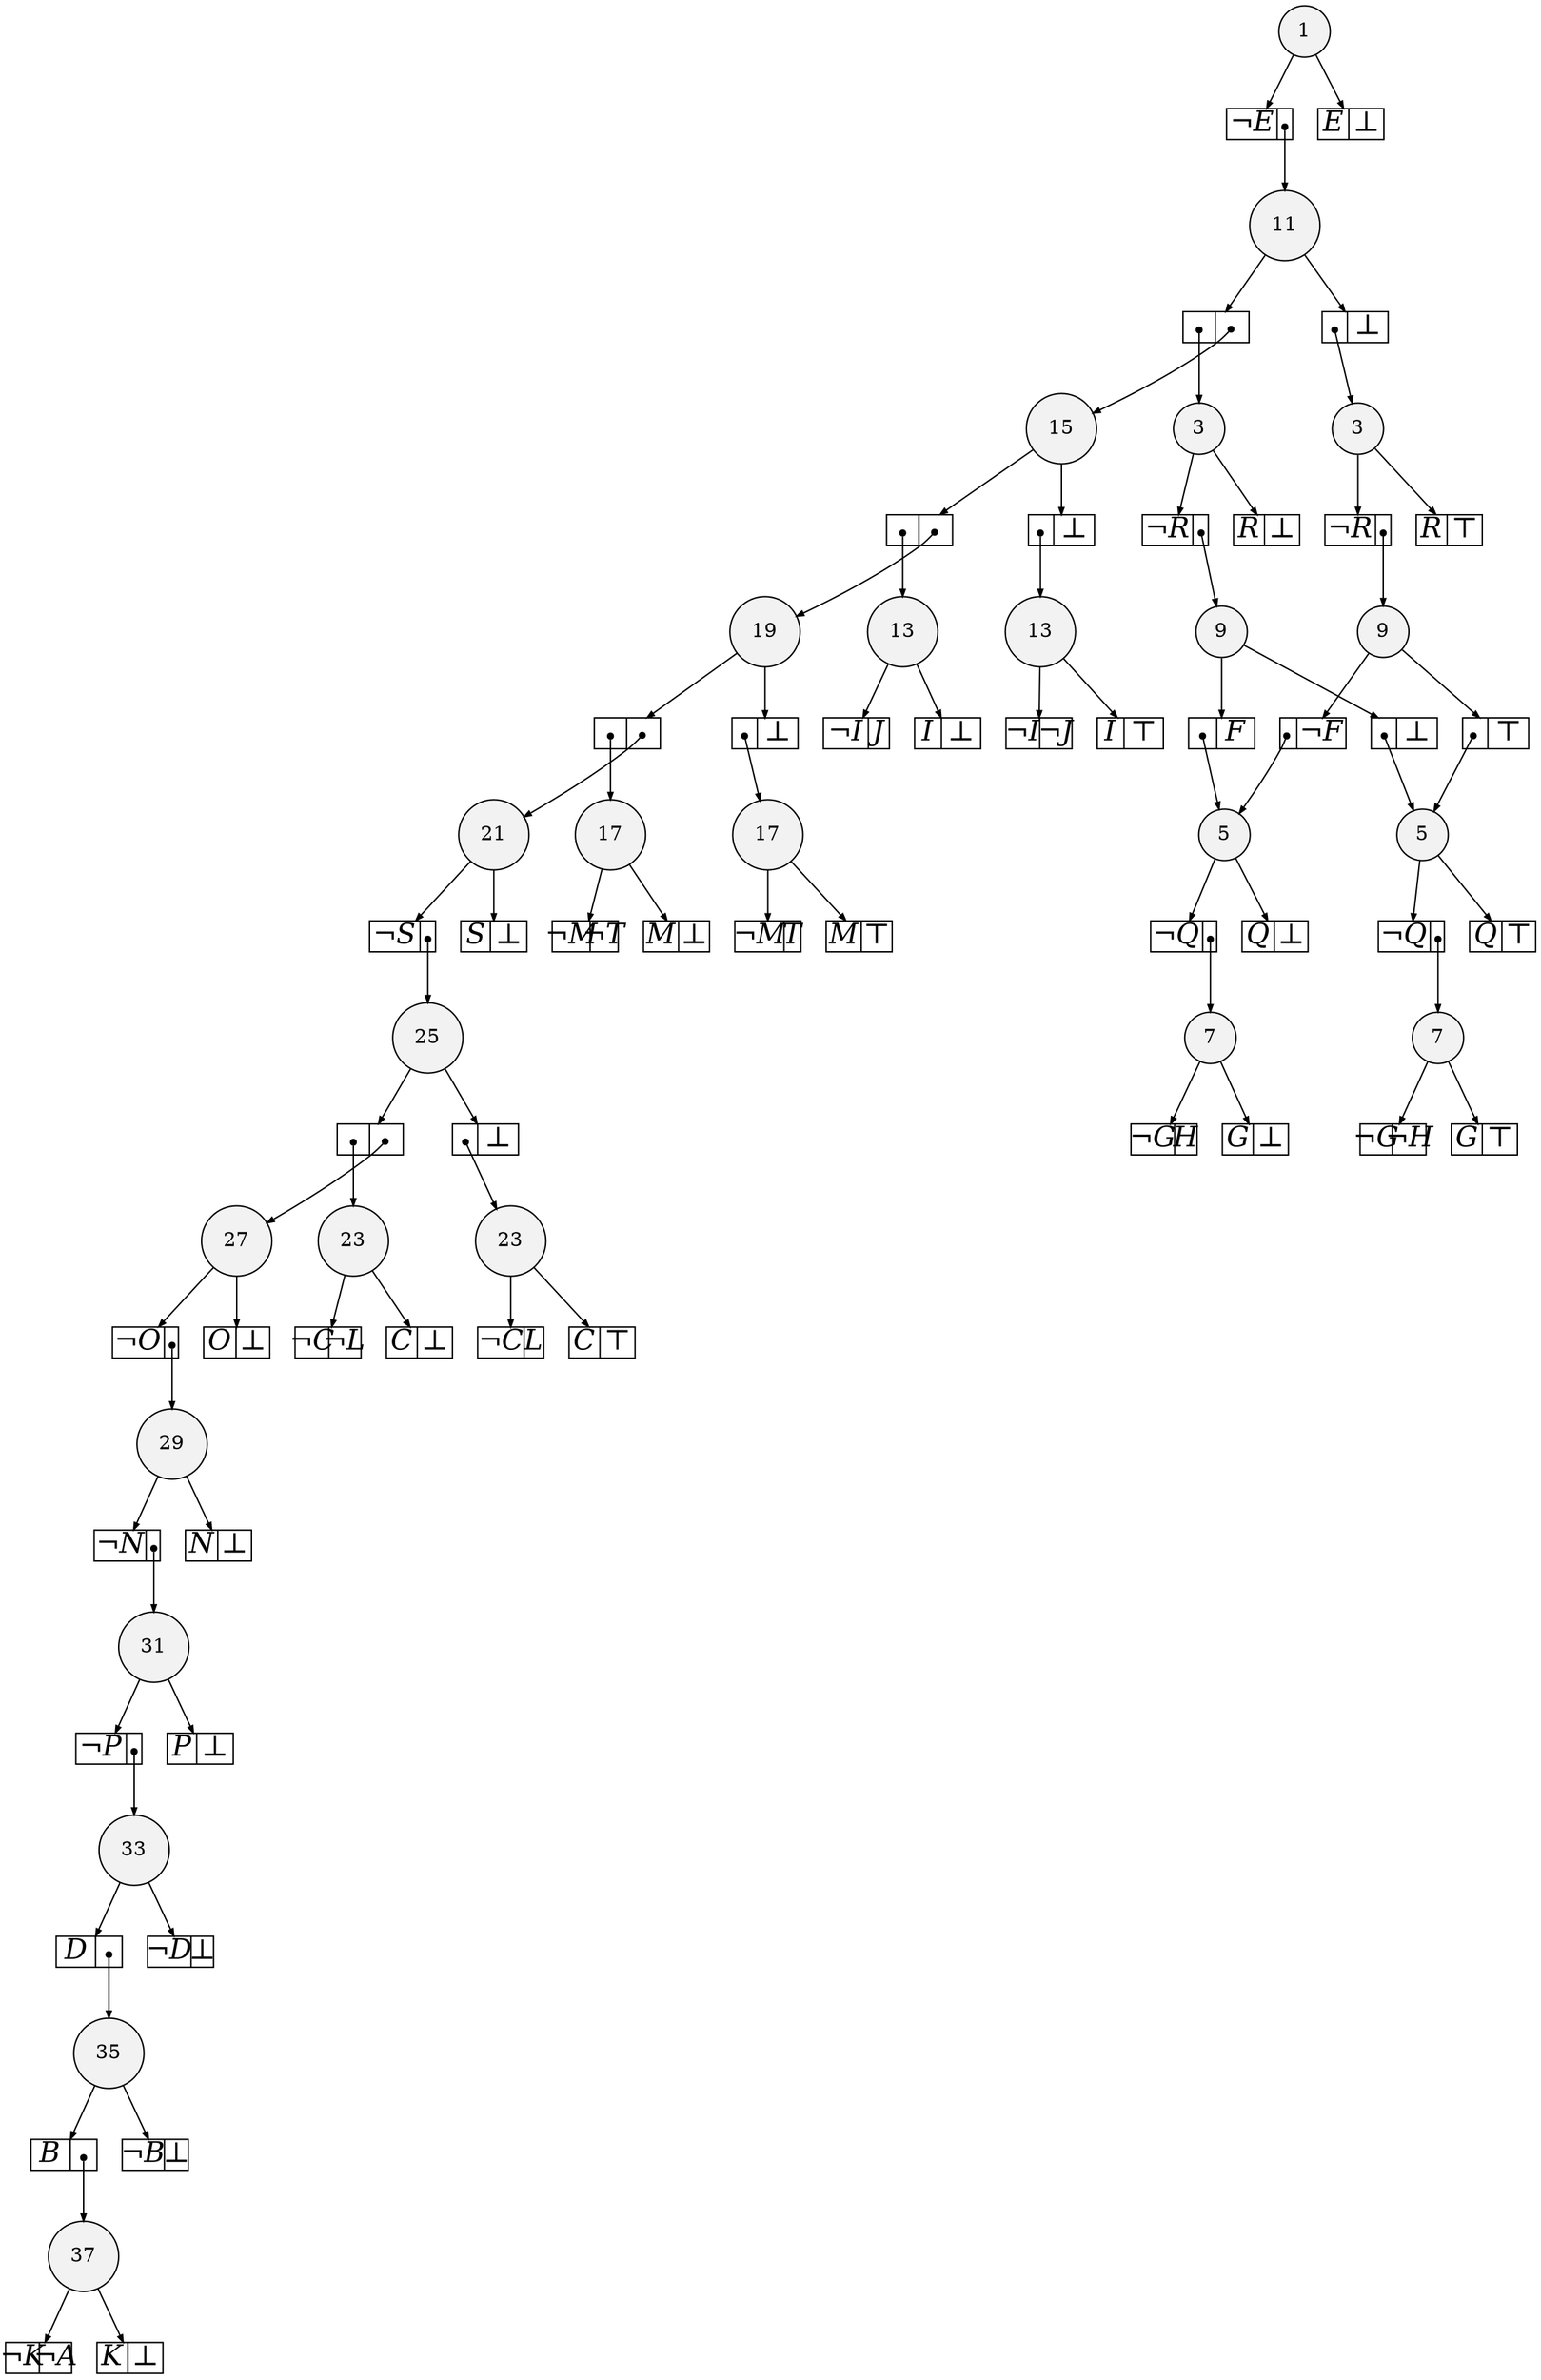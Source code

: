 
digraph sdd {

overlap=false

{rank=same; n1025 }
{rank=same; n4445 }
{rank=same; n7606 }
{rank=same; n7633 }
{rank=same; n7857 }
{rank=same; n7858 }
{rank=same; n7860 }
{rank=same; n7809 n7859 }
{rank=same; n7861 }
{rank=same; n7863 }
{rank=same; n7826 n7862 }
{rank=same; n7865 }
{rank=same; n7375 n7864 }
{rank=same; n7876 }
{rank=same; n7855 n7871 }
{rank=same; n3727 n4710 }
{rank=same; n7852 n7853 }
{rank=same; n7856 n7872 }
{rank=same; n7886 }

n1025 [label= "37",style=filled,fillcolor=gray95,shape=circle,height=.25,width=.25]; 
n1025e0
      [label= "<L>&not;K|<R>&not;A",
      shape=record,
      fontsize=20,
      fontname="Times-Italic",
      fillcolor=white,
      style=filled,
      fixedsize=true,
      height=.30, 
      width=.65];

n1025->n1025e0 [arrowsize=.50];
n1025e1
      [label= "<L>K|<R>&#8869;",
      shape=record,
      fontsize=20,
      fontname="Times-Italic",
      fillcolor=white,
      style=filled,
      fixedsize=true,
      height=.30, 
      width=.65];

n1025->n1025e1 [arrowsize=.50];
n4445 [label= "35",style=filled,fillcolor=gray95,shape=circle,height=.25,width=.25]; 
n4445e0
      [label= "<L>B|<R>",
      shape=record,
      fontsize=20,
      fontname="Times-Italic",
      fillcolor=white,
      style=filled,
      fixedsize=true,
      height=.30, 
      width=.65];

n4445->n4445e0 [arrowsize=.50];
n4445e0:R:c->n1025 [arrowsize=.50,tailclip=false,arrowtail=dot,dir=both];
n4445e1
      [label= "<L>&not;B|<R>&#8869;",
      shape=record,
      fontsize=20,
      fontname="Times-Italic",
      fillcolor=white,
      style=filled,
      fixedsize=true,
      height=.30, 
      width=.65];

n4445->n4445e1 [arrowsize=.50];
n7606 [label= "33",style=filled,fillcolor=gray95,shape=circle,height=.25,width=.25]; 
n7606e0
      [label= "<L>D|<R>",
      shape=record,
      fontsize=20,
      fontname="Times-Italic",
      fillcolor=white,
      style=filled,
      fixedsize=true,
      height=.30, 
      width=.65];

n7606->n7606e0 [arrowsize=.50];
n7606e0:R:c->n4445 [arrowsize=.50,tailclip=false,arrowtail=dot,dir=both];
n7606e1
      [label= "<L>&not;D|<R>&#8869;",
      shape=record,
      fontsize=20,
      fontname="Times-Italic",
      fillcolor=white,
      style=filled,
      fixedsize=true,
      height=.30, 
      width=.65];

n7606->n7606e1 [arrowsize=.50];
n7633 [label= "31",style=filled,fillcolor=gray95,shape=circle,height=.25,width=.25]; 
n7633e0
      [label= "<L>&not;P|<R>",
      shape=record,
      fontsize=20,
      fontname="Times-Italic",
      fillcolor=white,
      style=filled,
      fixedsize=true,
      height=.30, 
      width=.65];

n7633->n7633e0 [arrowsize=.50];
n7633e0:R:c->n7606 [arrowsize=.50,tailclip=false,arrowtail=dot,dir=both];
n7633e1
      [label= "<L>P|<R>&#8869;",
      shape=record,
      fontsize=20,
      fontname="Times-Italic",
      fillcolor=white,
      style=filled,
      fixedsize=true,
      height=.30, 
      width=.65];

n7633->n7633e1 [arrowsize=.50];
n7857 [label= "29",style=filled,fillcolor=gray95,shape=circle,height=.25,width=.25]; 
n7857e0
      [label= "<L>&not;N|<R>",
      shape=record,
      fontsize=20,
      fontname="Times-Italic",
      fillcolor=white,
      style=filled,
      fixedsize=true,
      height=.30, 
      width=.65];

n7857->n7857e0 [arrowsize=.50];
n7857e0:R:c->n7633 [arrowsize=.50,tailclip=false,arrowtail=dot,dir=both];
n7857e1
      [label= "<L>N|<R>&#8869;",
      shape=record,
      fontsize=20,
      fontname="Times-Italic",
      fillcolor=white,
      style=filled,
      fixedsize=true,
      height=.30, 
      width=.65];

n7857->n7857e1 [arrowsize=.50];
n7858 [label= "27",style=filled,fillcolor=gray95,shape=circle,height=.25,width=.25]; 
n7858e0
      [label= "<L>&not;O|<R>",
      shape=record,
      fontsize=20,
      fontname="Times-Italic",
      fillcolor=white,
      style=filled,
      fixedsize=true,
      height=.30, 
      width=.65];

n7858->n7858e0 [arrowsize=.50];
n7858e0:R:c->n7857 [arrowsize=.50,tailclip=false,arrowtail=dot,dir=both];
n7858e1
      [label= "<L>O|<R>&#8869;",
      shape=record,
      fontsize=20,
      fontname="Times-Italic",
      fillcolor=white,
      style=filled,
      fixedsize=true,
      height=.30, 
      width=.65];

n7858->n7858e1 [arrowsize=.50];
n7860 [label= "25",style=filled,fillcolor=gray95,shape=circle,height=.25,width=.25]; 
n7860e0
      [label= "<L>|<R>",
      shape=record,
      fontsize=20,
      fontname="Times-Italic",
      fillcolor=white,
      style=filled,
      fixedsize=true,
      height=.30, 
      width=.65];

n7860->n7860e0 [arrowsize=.50];
n7860e0:L:c->n7809 [arrowsize=.50,tailclip=false,arrowtail=dot,dir=both];
n7860e0:R:c->n7858 [arrowsize=.50,tailclip=false,arrowtail=dot,dir=both];
n7860e1
      [label= "<L>|<R>&#8869;",
      shape=record,
      fontsize=20,
      fontname="Times-Italic",
      fillcolor=white,
      style=filled,
      fixedsize=true,
      height=.30, 
      width=.65];

n7860->n7860e1 [arrowsize=.50];
n7860e1:L:c->n7859 [arrowsize=.50,tailclip=false,arrowtail=dot,dir=both];
n7809 [label= "23",style=filled,fillcolor=gray95,shape=circle,height=.25,width=.25]; 
n7809e0
      [label= "<L>&not;C|<R>&not;L",
      shape=record,
      fontsize=20,
      fontname="Times-Italic",
      fillcolor=white,
      style=filled,
      fixedsize=true,
      height=.30, 
      width=.65];

n7809->n7809e0 [arrowsize=.50];
n7809e1
      [label= "<L>C|<R>&#8869;",
      shape=record,
      fontsize=20,
      fontname="Times-Italic",
      fillcolor=white,
      style=filled,
      fixedsize=true,
      height=.30, 
      width=.65];

n7809->n7809e1 [arrowsize=.50];
n7859 [label= "23",style=filled,fillcolor=gray95,shape=circle,height=.25,width=.25]; 
n7859e0
      [label= "<L>&not;C|<R>L",
      shape=record,
      fontsize=20,
      fontname="Times-Italic",
      fillcolor=white,
      style=filled,
      fixedsize=true,
      height=.30, 
      width=.65];

n7859->n7859e0 [arrowsize=.50];
n7859e1
      [label= "<L>C|<R>&#8868;",
      shape=record,
      fontsize=20,
      fontname="Times-Italic",
      fillcolor=white,
      style=filled,
      fixedsize=true,
      height=.30, 
      width=.65];

n7859->n7859e1 [arrowsize=.50];
n7861 [label= "21",style=filled,fillcolor=gray95,shape=circle,height=.25,width=.25]; 
n7861e0
      [label= "<L>&not;S|<R>",
      shape=record,
      fontsize=20,
      fontname="Times-Italic",
      fillcolor=white,
      style=filled,
      fixedsize=true,
      height=.30, 
      width=.65];

n7861->n7861e0 [arrowsize=.50];
n7861e0:R:c->n7860 [arrowsize=.50,tailclip=false,arrowtail=dot,dir=both];
n7861e1
      [label= "<L>S|<R>&#8869;",
      shape=record,
      fontsize=20,
      fontname="Times-Italic",
      fillcolor=white,
      style=filled,
      fixedsize=true,
      height=.30, 
      width=.65];

n7861->n7861e1 [arrowsize=.50];
n7863 [label= "19",style=filled,fillcolor=gray95,shape=circle,height=.25,width=.25]; 
n7863e0
      [label= "<L>|<R>",
      shape=record,
      fontsize=20,
      fontname="Times-Italic",
      fillcolor=white,
      style=filled,
      fixedsize=true,
      height=.30, 
      width=.65];

n7863->n7863e0 [arrowsize=.50];
n7863e0:L:c->n7826 [arrowsize=.50,tailclip=false,arrowtail=dot,dir=both];
n7863e0:R:c->n7861 [arrowsize=.50,tailclip=false,arrowtail=dot,dir=both];
n7863e1
      [label= "<L>|<R>&#8869;",
      shape=record,
      fontsize=20,
      fontname="Times-Italic",
      fillcolor=white,
      style=filled,
      fixedsize=true,
      height=.30, 
      width=.65];

n7863->n7863e1 [arrowsize=.50];
n7863e1:L:c->n7862 [arrowsize=.50,tailclip=false,arrowtail=dot,dir=both];
n7826 [label= "17",style=filled,fillcolor=gray95,shape=circle,height=.25,width=.25]; 
n7826e0
      [label= "<L>&not;M|<R>&not;T",
      shape=record,
      fontsize=20,
      fontname="Times-Italic",
      fillcolor=white,
      style=filled,
      fixedsize=true,
      height=.30, 
      width=.65];

n7826->n7826e0 [arrowsize=.50];
n7826e1
      [label= "<L>M|<R>&#8869;",
      shape=record,
      fontsize=20,
      fontname="Times-Italic",
      fillcolor=white,
      style=filled,
      fixedsize=true,
      height=.30, 
      width=.65];

n7826->n7826e1 [arrowsize=.50];
n7862 [label= "17",style=filled,fillcolor=gray95,shape=circle,height=.25,width=.25]; 
n7862e0
      [label= "<L>&not;M|<R>T",
      shape=record,
      fontsize=20,
      fontname="Times-Italic",
      fillcolor=white,
      style=filled,
      fixedsize=true,
      height=.30, 
      width=.65];

n7862->n7862e0 [arrowsize=.50];
n7862e1
      [label= "<L>M|<R>&#8868;",
      shape=record,
      fontsize=20,
      fontname="Times-Italic",
      fillcolor=white,
      style=filled,
      fixedsize=true,
      height=.30, 
      width=.65];

n7862->n7862e1 [arrowsize=.50];
n7865 [label= "15",style=filled,fillcolor=gray95,shape=circle,height=.25,width=.25]; 
n7865e0
      [label= "<L>|<R>",
      shape=record,
      fontsize=20,
      fontname="Times-Italic",
      fillcolor=white,
      style=filled,
      fixedsize=true,
      height=.30, 
      width=.65];

n7865->n7865e0 [arrowsize=.50];
n7865e0:L:c->n7375 [arrowsize=.50,tailclip=false,arrowtail=dot,dir=both];
n7865e0:R:c->n7863 [arrowsize=.50,tailclip=false,arrowtail=dot,dir=both];
n7865e1
      [label= "<L>|<R>&#8869;",
      shape=record,
      fontsize=20,
      fontname="Times-Italic",
      fillcolor=white,
      style=filled,
      fixedsize=true,
      height=.30, 
      width=.65];

n7865->n7865e1 [arrowsize=.50];
n7865e1:L:c->n7864 [arrowsize=.50,tailclip=false,arrowtail=dot,dir=both];
n7375 [label= "13",style=filled,fillcolor=gray95,shape=circle,height=.25,width=.25]; 
n7375e0
      [label= "<L>&not;I|<R>J",
      shape=record,
      fontsize=20,
      fontname="Times-Italic",
      fillcolor=white,
      style=filled,
      fixedsize=true,
      height=.30, 
      width=.65];

n7375->n7375e0 [arrowsize=.50];
n7375e1
      [label= "<L>I|<R>&#8869;",
      shape=record,
      fontsize=20,
      fontname="Times-Italic",
      fillcolor=white,
      style=filled,
      fixedsize=true,
      height=.30, 
      width=.65];

n7375->n7375e1 [arrowsize=.50];
n7864 [label= "13",style=filled,fillcolor=gray95,shape=circle,height=.25,width=.25]; 
n7864e0
      [label= "<L>&not;I|<R>&not;J",
      shape=record,
      fontsize=20,
      fontname="Times-Italic",
      fillcolor=white,
      style=filled,
      fixedsize=true,
      height=.30, 
      width=.65];

n7864->n7864e0 [arrowsize=.50];
n7864e1
      [label= "<L>I|<R>&#8868;",
      shape=record,
      fontsize=20,
      fontname="Times-Italic",
      fillcolor=white,
      style=filled,
      fixedsize=true,
      height=.30, 
      width=.65];

n7864->n7864e1 [arrowsize=.50];
n7876 [label= "11",style=filled,fillcolor=gray95,shape=circle,height=.25,width=.25]; 
n7876e0
      [label= "<L>|<R>",
      shape=record,
      fontsize=20,
      fontname="Times-Italic",
      fillcolor=white,
      style=filled,
      fixedsize=true,
      height=.30, 
      width=.65];

n7876->n7876e0 [arrowsize=.50];
n7876e0:L:c->n7856 [arrowsize=.50,tailclip=false,arrowtail=dot,dir=both];
n7876e0:R:c->n7865 [arrowsize=.50,tailclip=false,arrowtail=dot,dir=both];
n7876e1
      [label= "<L>|<R>&#8869;",
      shape=record,
      fontsize=20,
      fontname="Times-Italic",
      fillcolor=white,
      style=filled,
      fixedsize=true,
      height=.30, 
      width=.65];

n7876->n7876e1 [arrowsize=.50];
n7876e1:L:c->n7872 [arrowsize=.50,tailclip=false,arrowtail=dot,dir=both];
n7855 [label= "9",style=filled,fillcolor=gray95,shape=circle,height=.25,width=.25]; 
n7855e0
      [label= "<L>|<R>F",
      shape=record,
      fontsize=20,
      fontname="Times-Italic",
      fillcolor=white,
      style=filled,
      fixedsize=true,
      height=.30, 
      width=.65];

n7855->n7855e0 [arrowsize=.50];
n7855e0:L:c->n7852 [arrowsize=.50,tailclip=false,arrowtail=dot,dir=both];
n7855e1
      [label= "<L>|<R>&#8869;",
      shape=record,
      fontsize=20,
      fontname="Times-Italic",
      fillcolor=white,
      style=filled,
      fixedsize=true,
      height=.30, 
      width=.65];

n7855->n7855e1 [arrowsize=.50];
n7855e1:L:c->n7853 [arrowsize=.50,tailclip=false,arrowtail=dot,dir=both];
n7871 [label= "9",style=filled,fillcolor=gray95,shape=circle,height=.25,width=.25]; 
n7871e0
      [label= "<L>|<R>&not;F",
      shape=record,
      fontsize=20,
      fontname="Times-Italic",
      fillcolor=white,
      style=filled,
      fixedsize=true,
      height=.30, 
      width=.65];

n7871->n7871e0 [arrowsize=.50];
n7871e0:L:c->n7852 [arrowsize=.50,tailclip=false,arrowtail=dot,dir=both];
n7871e1
      [label= "<L>|<R>&#8868;",
      shape=record,
      fontsize=20,
      fontname="Times-Italic",
      fillcolor=white,
      style=filled,
      fixedsize=true,
      height=.30, 
      width=.65];

n7871->n7871e1 [arrowsize=.50];
n7871e1:L:c->n7853 [arrowsize=.50,tailclip=false,arrowtail=dot,dir=both];
n3727 [label= "7",style=filled,fillcolor=gray95,shape=circle,height=.25,width=.25]; 
n3727e0
      [label= "<L>&not;G|<R>H",
      shape=record,
      fontsize=20,
      fontname="Times-Italic",
      fillcolor=white,
      style=filled,
      fixedsize=true,
      height=.30, 
      width=.65];

n3727->n3727e0 [arrowsize=.50];
n3727e1
      [label= "<L>G|<R>&#8869;",
      shape=record,
      fontsize=20,
      fontname="Times-Italic",
      fillcolor=white,
      style=filled,
      fixedsize=true,
      height=.30, 
      width=.65];

n3727->n3727e1 [arrowsize=.50];
n4710 [label= "7",style=filled,fillcolor=gray95,shape=circle,height=.25,width=.25]; 
n4710e0
      [label= "<L>&not;G|<R>&not;H",
      shape=record,
      fontsize=20,
      fontname="Times-Italic",
      fillcolor=white,
      style=filled,
      fixedsize=true,
      height=.30, 
      width=.65];

n4710->n4710e0 [arrowsize=.50];
n4710e1
      [label= "<L>G|<R>&#8868;",
      shape=record,
      fontsize=20,
      fontname="Times-Italic",
      fillcolor=white,
      style=filled,
      fixedsize=true,
      height=.30, 
      width=.65];

n4710->n4710e1 [arrowsize=.50];
n7852 [label= "5",style=filled,fillcolor=gray95,shape=circle,height=.25,width=.25]; 
n7852e0
      [label= "<L>&not;Q|<R>",
      shape=record,
      fontsize=20,
      fontname="Times-Italic",
      fillcolor=white,
      style=filled,
      fixedsize=true,
      height=.30, 
      width=.65];

n7852->n7852e0 [arrowsize=.50];
n7852e0:R:c->n3727 [arrowsize=.50,tailclip=false,arrowtail=dot,dir=both];
n7852e1
      [label= "<L>Q|<R>&#8869;",
      shape=record,
      fontsize=20,
      fontname="Times-Italic",
      fillcolor=white,
      style=filled,
      fixedsize=true,
      height=.30, 
      width=.65];

n7852->n7852e1 [arrowsize=.50];
n7853 [label= "5",style=filled,fillcolor=gray95,shape=circle,height=.25,width=.25]; 
n7853e0
      [label= "<L>&not;Q|<R>",
      shape=record,
      fontsize=20,
      fontname="Times-Italic",
      fillcolor=white,
      style=filled,
      fixedsize=true,
      height=.30, 
      width=.65];

n7853->n7853e0 [arrowsize=.50];
n7853e0:R:c->n4710 [arrowsize=.50,tailclip=false,arrowtail=dot,dir=both];
n7853e1
      [label= "<L>Q|<R>&#8868;",
      shape=record,
      fontsize=20,
      fontname="Times-Italic",
      fillcolor=white,
      style=filled,
      fixedsize=true,
      height=.30, 
      width=.65];

n7853->n7853e1 [arrowsize=.50];
n7856 [label= "3",style=filled,fillcolor=gray95,shape=circle,height=.25,width=.25]; 
n7856e0
      [label= "<L>&not;R|<R>",
      shape=record,
      fontsize=20,
      fontname="Times-Italic",
      fillcolor=white,
      style=filled,
      fixedsize=true,
      height=.30, 
      width=.65];

n7856->n7856e0 [arrowsize=.50];
n7856e0:R:c->n7855 [arrowsize=.50,tailclip=false,arrowtail=dot,dir=both];
n7856e1
      [label= "<L>R|<R>&#8869;",
      shape=record,
      fontsize=20,
      fontname="Times-Italic",
      fillcolor=white,
      style=filled,
      fixedsize=true,
      height=.30, 
      width=.65];

n7856->n7856e1 [arrowsize=.50];
n7872 [label= "3",style=filled,fillcolor=gray95,shape=circle,height=.25,width=.25]; 
n7872e0
      [label= "<L>&not;R|<R>",
      shape=record,
      fontsize=20,
      fontname="Times-Italic",
      fillcolor=white,
      style=filled,
      fixedsize=true,
      height=.30, 
      width=.65];

n7872->n7872e0 [arrowsize=.50];
n7872e0:R:c->n7871 [arrowsize=.50,tailclip=false,arrowtail=dot,dir=both];
n7872e1
      [label= "<L>R|<R>&#8868;",
      shape=record,
      fontsize=20,
      fontname="Times-Italic",
      fillcolor=white,
      style=filled,
      fixedsize=true,
      height=.30, 
      width=.65];

n7872->n7872e1 [arrowsize=.50];
n7886 [label= "1",style=filled,fillcolor=gray95,shape=circle,height=.25,width=.25]; 
n7886e0
      [label= "<L>&not;E|<R>",
      shape=record,
      fontsize=20,
      fontname="Times-Italic",
      fillcolor=white,
      style=filled,
      fixedsize=true,
      height=.30, 
      width=.65];

n7886->n7886e0 [arrowsize=.50];
n7886e0:R:c->n7876 [arrowsize=.50,tailclip=false,arrowtail=dot,dir=both];
n7886e1
      [label= "<L>E|<R>&#8869;",
      shape=record,
      fontsize=20,
      fontname="Times-Italic",
      fillcolor=white,
      style=filled,
      fixedsize=true,
      height=.30, 
      width=.65];

n7886->n7886e1 [arrowsize=.50];


}